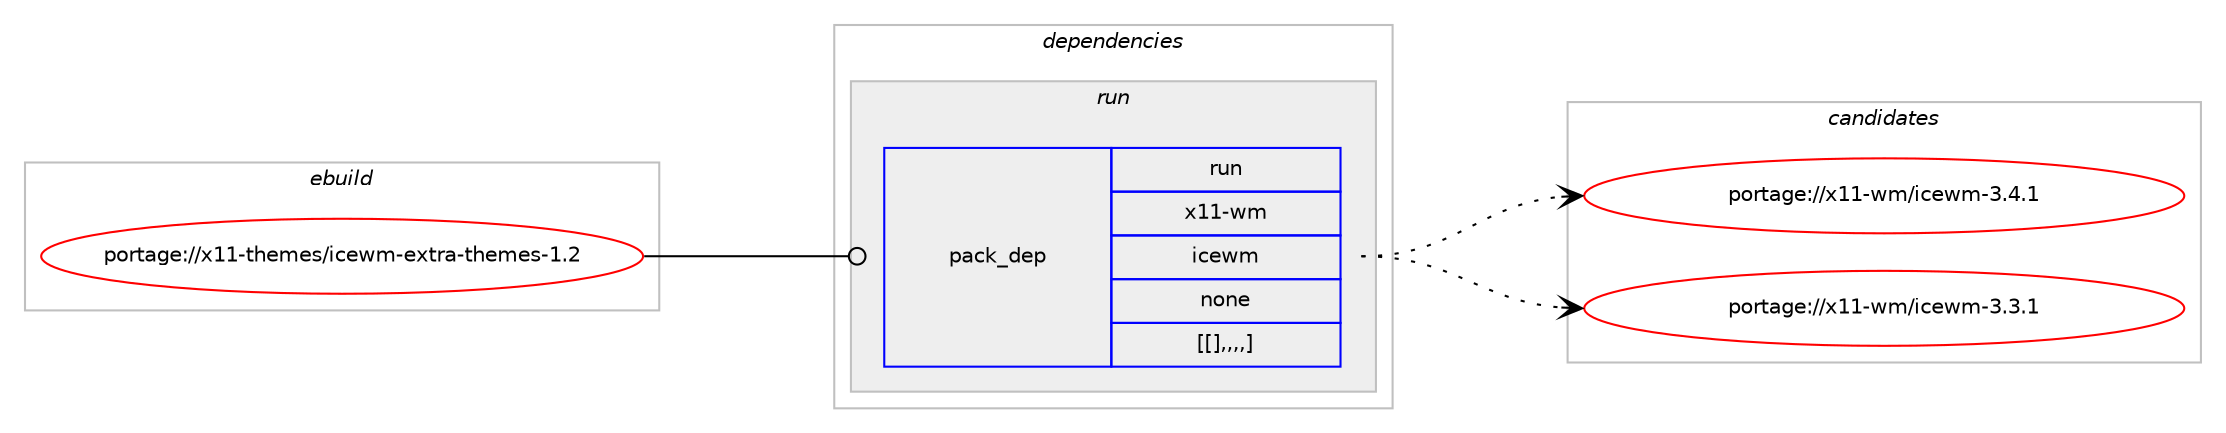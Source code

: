 digraph prolog {

# *************
# Graph options
# *************

newrank=true;
concentrate=true;
compound=true;
graph [rankdir=LR,fontname=Helvetica,fontsize=10,ranksep=1.5];#, ranksep=2.5, nodesep=0.2];
edge  [arrowhead=vee];
node  [fontname=Helvetica,fontsize=10];

# **********
# The ebuild
# **********

subgraph cluster_leftcol {
color=gray;
label=<<i>ebuild</i>>;
id [label="portage://x11-themes/icewm-extra-themes-1.2", color=red, width=4, href="../x11-themes/icewm-extra-themes-1.2.svg"];
}

# ****************
# The dependencies
# ****************

subgraph cluster_midcol {
color=gray;
label=<<i>dependencies</i>>;
subgraph cluster_compile {
fillcolor="#eeeeee";
style=filled;
label=<<i>compile</i>>;
}
subgraph cluster_compileandrun {
fillcolor="#eeeeee";
style=filled;
label=<<i>compile and run</i>>;
}
subgraph cluster_run {
fillcolor="#eeeeee";
style=filled;
label=<<i>run</i>>;
subgraph pack349816 {
dependency481797 [label=<<TABLE BORDER="0" CELLBORDER="1" CELLSPACING="0" CELLPADDING="4" WIDTH="220"><TR><TD ROWSPAN="6" CELLPADDING="30">pack_dep</TD></TR><TR><TD WIDTH="110">run</TD></TR><TR><TD>x11-wm</TD></TR><TR><TD>icewm</TD></TR><TR><TD>none</TD></TR><TR><TD>[[],,,,]</TD></TR></TABLE>>, shape=none, color=blue];
}
id:e -> dependency481797:w [weight=20,style="solid",arrowhead="odot"];
}
}

# **************
# The candidates
# **************

subgraph cluster_choices {
rank=same;
color=gray;
label=<<i>candidates</i>>;

subgraph choice349816 {
color=black;
nodesep=1;
choice1204949451191094710599101119109455146524649 [label="portage://x11-wm/icewm-3.4.1", color=red, width=4,href="../x11-wm/icewm-3.4.1.svg"];
choice1204949451191094710599101119109455146514649 [label="portage://x11-wm/icewm-3.3.1", color=red, width=4,href="../x11-wm/icewm-3.3.1.svg"];
dependency481797:e -> choice1204949451191094710599101119109455146524649:w [style=dotted,weight="100"];
dependency481797:e -> choice1204949451191094710599101119109455146514649:w [style=dotted,weight="100"];
}
}

}
